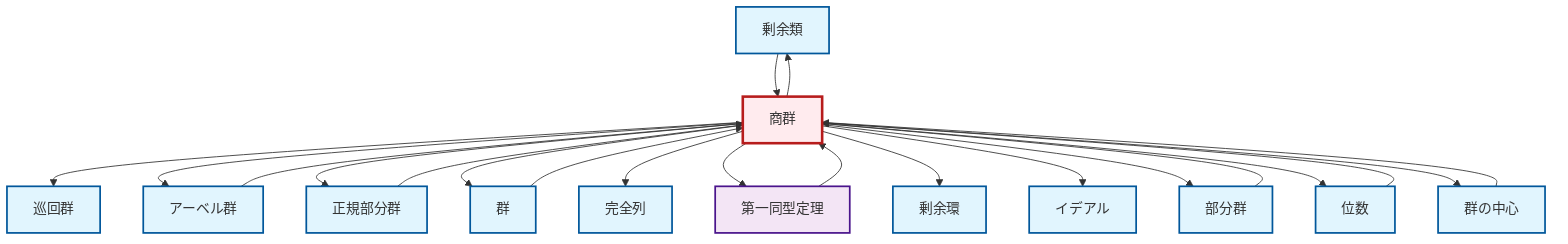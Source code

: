 graph TD
    classDef definition fill:#e1f5fe,stroke:#01579b,stroke-width:2px
    classDef theorem fill:#f3e5f5,stroke:#4a148c,stroke-width:2px
    classDef axiom fill:#fff3e0,stroke:#e65100,stroke-width:2px
    classDef example fill:#e8f5e9,stroke:#1b5e20,stroke-width:2px
    classDef current fill:#ffebee,stroke:#b71c1c,stroke-width:3px
    def-coset["剰余類"]:::definition
    def-normal-subgroup["正規部分群"]:::definition
    thm-first-isomorphism["第一同型定理"]:::theorem
    def-subgroup["部分群"]:::definition
    def-ideal["イデアル"]:::definition
    def-center-of-group["群の中心"]:::definition
    def-group["群"]:::definition
    def-abelian-group["アーベル群"]:::definition
    def-cyclic-group["巡回群"]:::definition
    def-exact-sequence["完全列"]:::definition
    def-quotient-ring["剰余環"]:::definition
    def-order["位数"]:::definition
    def-quotient-group["商群"]:::definition
    def-order --> def-quotient-group
    def-quotient-group --> def-cyclic-group
    def-subgroup --> def-quotient-group
    def-quotient-group --> def-abelian-group
    def-quotient-group --> def-normal-subgroup
    def-quotient-group --> def-group
    def-quotient-group --> def-exact-sequence
    def-quotient-group --> thm-first-isomorphism
    def-quotient-group --> def-quotient-ring
    def-quotient-group --> def-coset
    def-center-of-group --> def-quotient-group
    def-normal-subgroup --> def-quotient-group
    def-abelian-group --> def-quotient-group
    def-quotient-group --> def-ideal
    thm-first-isomorphism --> def-quotient-group
    def-quotient-group --> def-subgroup
    def-quotient-group --> def-order
    def-group --> def-quotient-group
    def-coset --> def-quotient-group
    def-quotient-group --> def-center-of-group
    class def-quotient-group current